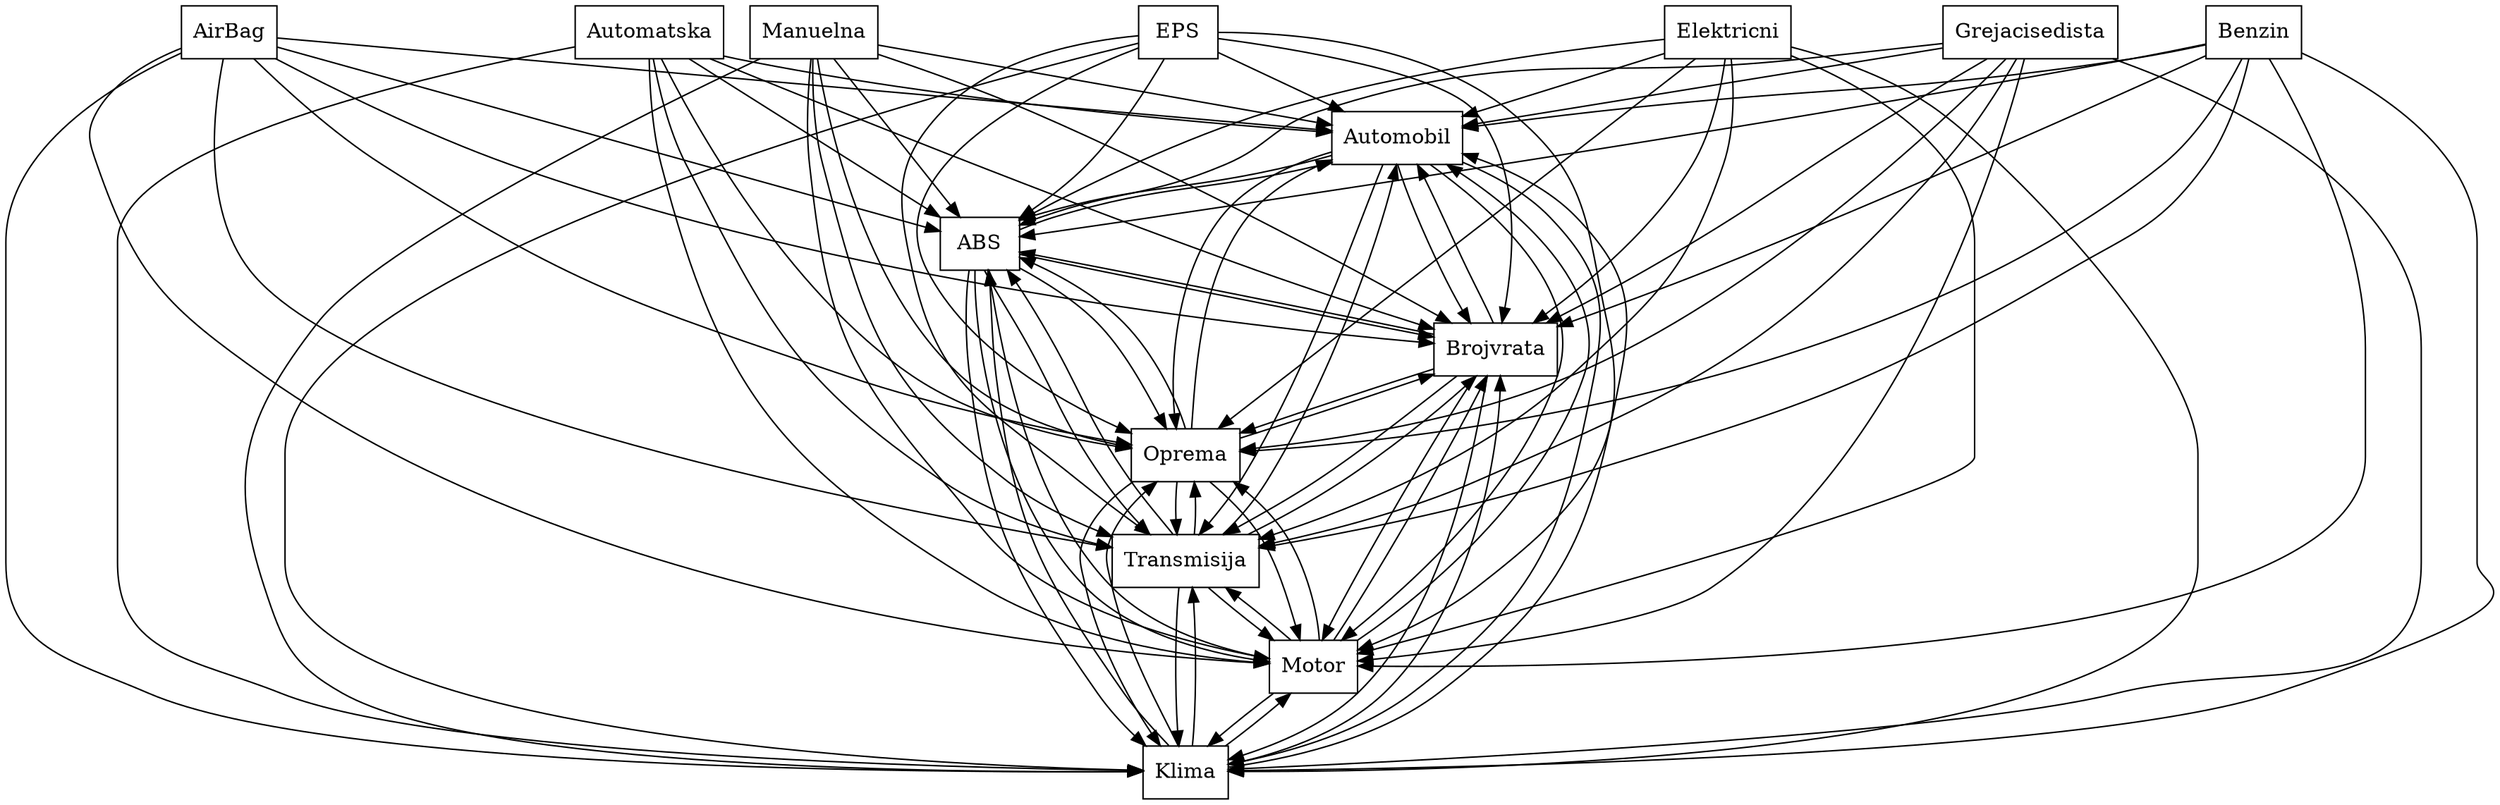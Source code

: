 digraph{
graph [rankdir=TB];
node [shape=box];
edge [arrowhead=normal];
0[label="Automobil",]
1[label="ABS",]
2[label="Klima",]
3[label="EPS",]
4[label="AirBag",]
5[label="Automatska",]
6[label="Manuelna",]
7[label="Motor",]
8[label="Transmisija",]
9[label="Grejacisedista",]
10[label="Benzin",]
11[label="Oprema",]
12[label="Brojvrata",]
13[label="Elektricni",]
0->1[label="",]
0->2[label="",]
0->7[label="",]
0->8[label="",]
0->11[label="",]
0->12[label="",]
1->0[label="",]
1->2[label="",]
1->7[label="",]
1->8[label="",]
1->11[label="",]
1->12[label="",]
2->0[label="",]
2->1[label="",]
2->7[label="",]
2->8[label="",]
2->11[label="",]
2->12[label="",]
3->0[label="",]
3->1[label="",]
3->2[label="",]
3->7[label="",]
3->8[label="",]
3->11[label="",]
3->12[label="",]
4->0[label="",]
4->1[label="",]
4->2[label="",]
4->7[label="",]
4->8[label="",]
4->11[label="",]
4->12[label="",]
5->0[label="",]
5->1[label="",]
5->2[label="",]
5->7[label="",]
5->8[label="",]
5->11[label="",]
5->12[label="",]
6->0[label="",]
6->1[label="",]
6->2[label="",]
6->7[label="",]
6->8[label="",]
6->11[label="",]
6->12[label="",]
7->0[label="",]
7->1[label="",]
7->2[label="",]
7->8[label="",]
7->11[label="",]
7->12[label="",]
8->0[label="",]
8->1[label="",]
8->2[label="",]
8->7[label="",]
8->11[label="",]
8->12[label="",]
9->0[label="",]
9->1[label="",]
9->2[label="",]
9->7[label="",]
9->8[label="",]
9->11[label="",]
9->12[label="",]
10->0[label="",]
10->1[label="",]
10->2[label="",]
10->7[label="",]
10->8[label="",]
10->11[label="",]
10->12[label="",]
11->0[label="",]
11->1[label="",]
11->2[label="",]
11->7[label="",]
11->8[label="",]
11->12[label="",]
12->0[label="",]
12->1[label="",]
12->2[label="",]
12->7[label="",]
12->8[label="",]
12->11[label="",]
13->0[label="",]
13->1[label="",]
13->2[label="",]
13->7[label="",]
13->8[label="",]
13->11[label="",]
13->12[label="",]
}
